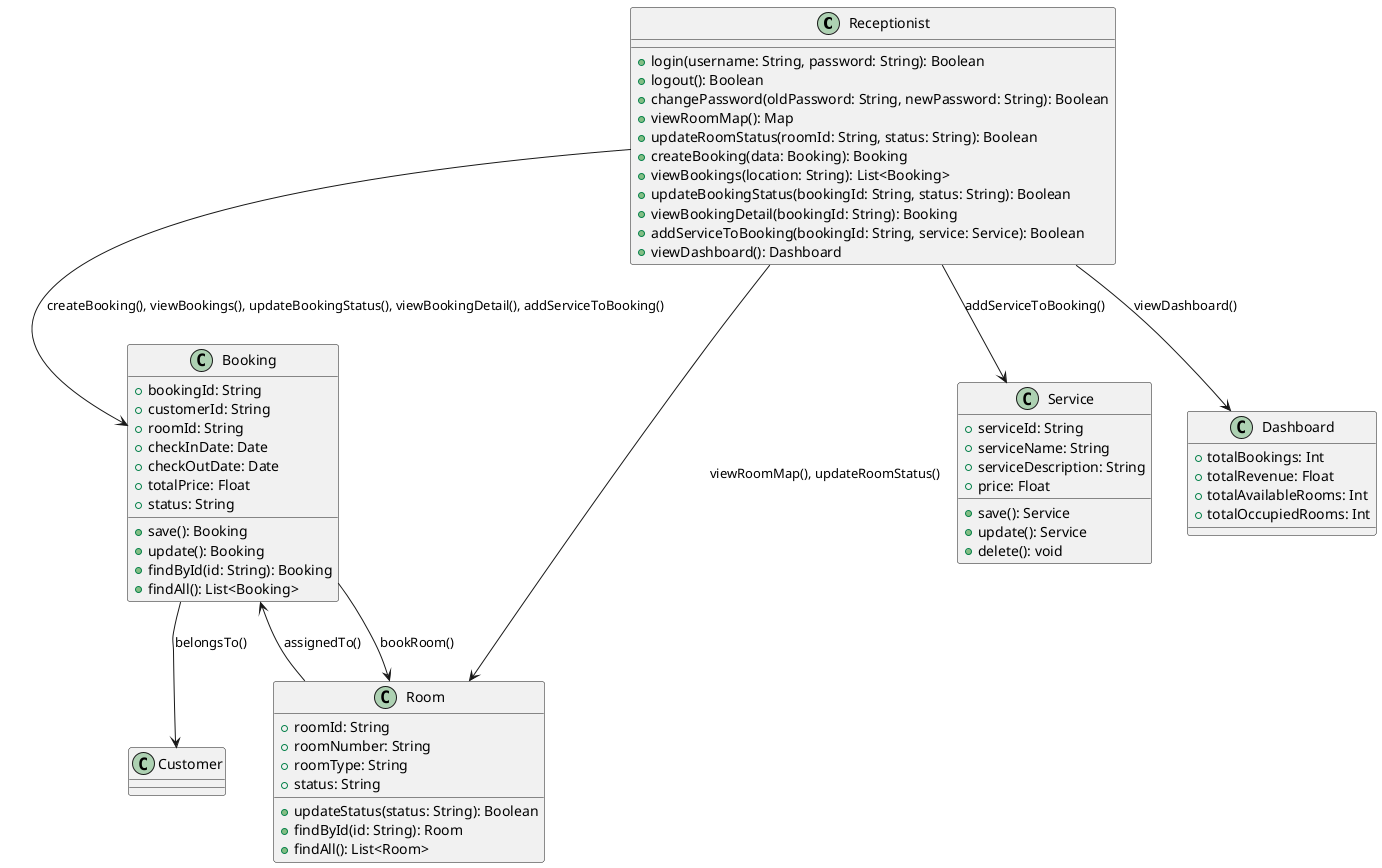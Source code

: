 @startuml
class Receptionist {
    +login(username: String, password: String): Boolean
    +logout(): Boolean
    +changePassword(oldPassword: String, newPassword: String): Boolean
    +viewRoomMap(): Map
    +updateRoomStatus(roomId: String, status: String): Boolean
    +createBooking(data: Booking): Booking
    +viewBookings(location: String): List<Booking>
    +updateBookingStatus(bookingId: String, status: String): Boolean
    +viewBookingDetail(bookingId: String): Booking
    +addServiceToBooking(bookingId: String, service: Service): Boolean
    +viewDashboard(): Dashboard
}

class Booking {
    +bookingId: String
    +customerId: String
    +roomId: String
    +checkInDate: Date
    +checkOutDate: Date
    +totalPrice: Float
    +status: String
    +save(): Booking
    +update(): Booking
    +findById(id: String): Booking
    +findAll(): List<Booking>
}

class Room {
    +roomId: String
    +roomNumber: String
    +roomType: String
    +status: String
    +updateStatus(status: String): Boolean
    +findById(id: String): Room
    +findAll(): List<Room>
}

class Service {
    +serviceId: String
    +serviceName: String
    +serviceDescription: String
    +price: Float
    +save(): Service
    +update(): Service
    +delete(): void
}

class Dashboard {
    +totalBookings: Int
    +totalRevenue: Float
    +totalAvailableRooms: Int
    +totalOccupiedRooms: Int
}

Receptionist --> Booking : createBooking(), viewBookings(), updateBookingStatus(), viewBookingDetail(), addServiceToBooking()
Receptionist --> Room : viewRoomMap(), updateRoomStatus()
Receptionist --> Service : addServiceToBooking()
Receptionist --> Dashboard : viewDashboard()

Booking --> Room : bookRoom()
Booking --> Customer : belongsTo()

Room --> Booking : assignedTo()
@enduml
